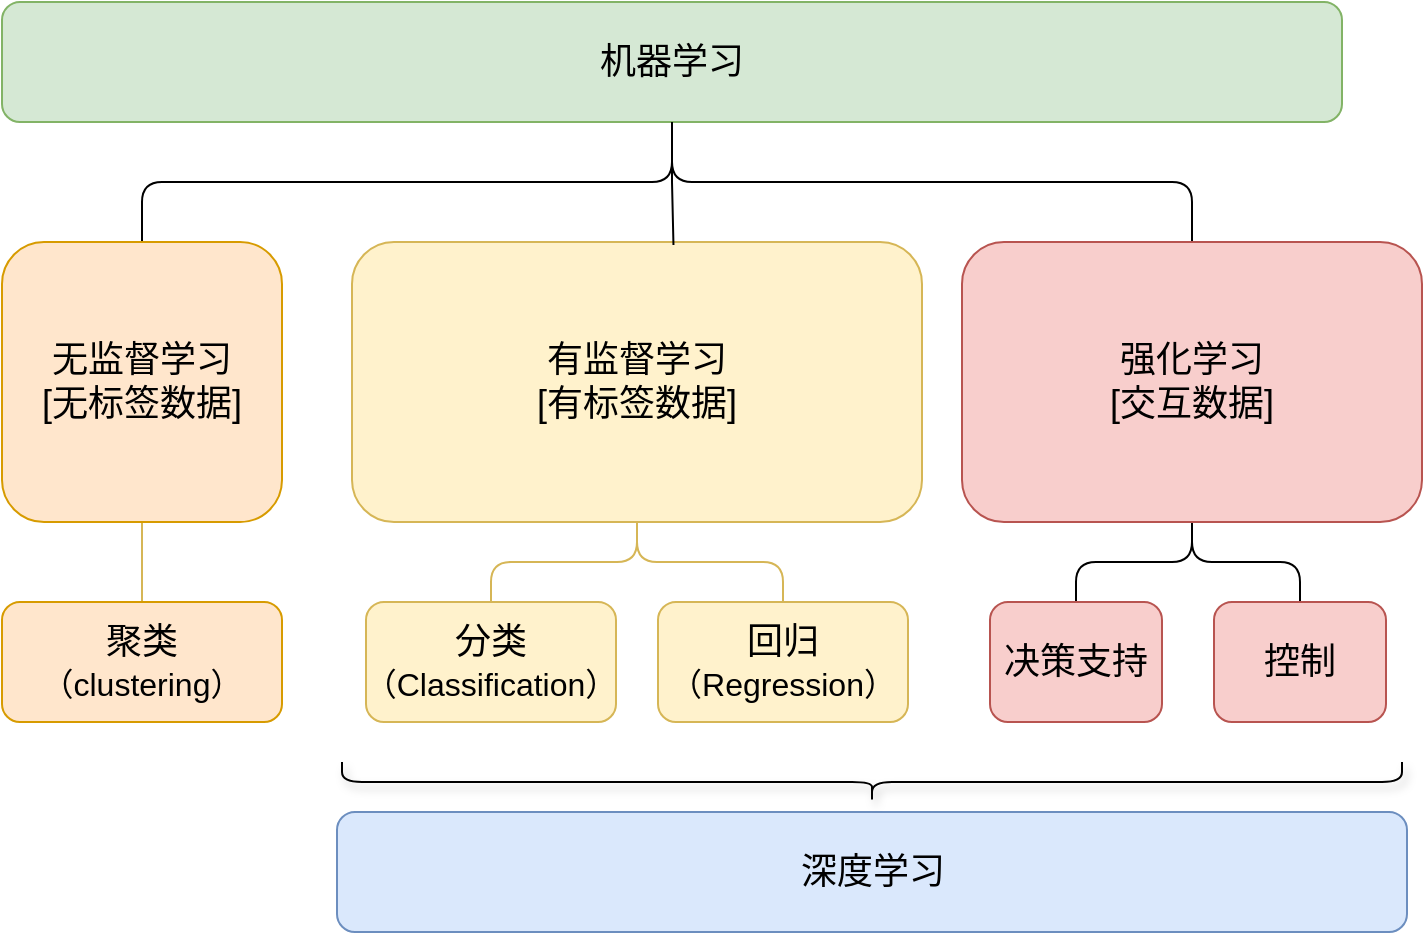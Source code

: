 <mxfile version="24.8.2">
  <diagram name="第 1 页" id="jI9bvb9hcWQYPshRb0IM">
    <mxGraphModel dx="1026" dy="650" grid="1" gridSize="10" guides="1" tooltips="1" connect="1" arrows="1" fold="1" page="1" pageScale="1" pageWidth="827" pageHeight="1169" math="0" shadow="0">
      <root>
        <mxCell id="0" />
        <mxCell id="1" parent="0" />
        <mxCell id="B8caX0geuW2_08WohSGr-10" style="edgeStyle=orthogonalEdgeStyle;rounded=1;orthogonalLoop=1;jettySize=auto;html=1;entryX=0.5;entryY=0;entryDx=0;entryDy=0;curved=0;endArrow=none;endFill=0;" parent="1" source="PAD3_m2Hn1ULvVXBl3rb-3" target="B8caX0geuW2_08WohSGr-7" edge="1">
          <mxGeometry relative="1" as="geometry" />
        </mxCell>
        <mxCell id="B8caX0geuW2_08WohSGr-12" style="edgeStyle=orthogonalEdgeStyle;rounded=1;orthogonalLoop=1;jettySize=auto;html=1;entryX=0.5;entryY=0;entryDx=0;entryDy=0;startArrow=none;startFill=0;strokeColor=default;curved=0;endArrow=none;endFill=0;" parent="1" source="PAD3_m2Hn1ULvVXBl3rb-3" target="B8caX0geuW2_08WohSGr-2" edge="1">
          <mxGeometry relative="1" as="geometry" />
        </mxCell>
        <mxCell id="PAD3_m2Hn1ULvVXBl3rb-3" value="&lt;font style=&quot;font-size: 18px;&quot;&gt;机器学习&lt;/font&gt;" style="rounded=1;whiteSpace=wrap;html=1;fillColor=#d5e8d4;strokeColor=#82b366;" parent="1" vertex="1">
          <mxGeometry x="70" y="150" width="670" height="60" as="geometry" />
        </mxCell>
        <mxCell id="B8caX0geuW2_08WohSGr-22" style="edgeStyle=orthogonalEdgeStyle;rounded=1;orthogonalLoop=1;jettySize=auto;html=1;entryX=0.5;entryY=0;entryDx=0;entryDy=0;curved=0;endArrow=none;endFill=0;fillColor=#fff2cc;strokeColor=#d6b656;" parent="1" source="B8caX0geuW2_08WohSGr-2" target="B8caX0geuW2_08WohSGr-13" edge="1">
          <mxGeometry relative="1" as="geometry" />
        </mxCell>
        <mxCell id="B8caX0geuW2_08WohSGr-2" value="&lt;font style=&quot;font-size: 18px;&quot;&gt;无监督学习&lt;/font&gt;&lt;div&gt;&lt;span style=&quot;font-size: 18px;&quot;&gt;[无标签数据]&lt;/span&gt;&lt;/div&gt;" style="rounded=1;whiteSpace=wrap;html=1;fillColor=#ffe6cc;strokeColor=#d79b00;" parent="1" vertex="1">
          <mxGeometry x="70" y="270" width="140" height="140" as="geometry" />
        </mxCell>
        <mxCell id="B8caX0geuW2_08WohSGr-24" style="edgeStyle=orthogonalEdgeStyle;rounded=1;orthogonalLoop=1;jettySize=auto;html=1;entryX=0.5;entryY=0;entryDx=0;entryDy=0;curved=0;endArrow=none;endFill=0;fillColor=#fff2cc;strokeColor=#d6b656;" parent="1" source="B8caX0geuW2_08WohSGr-5" target="B8caX0geuW2_08WohSGr-14" edge="1">
          <mxGeometry relative="1" as="geometry" />
        </mxCell>
        <mxCell id="B8caX0geuW2_08WohSGr-25" style="edgeStyle=orthogonalEdgeStyle;rounded=1;orthogonalLoop=1;jettySize=auto;html=1;entryX=0.5;entryY=0;entryDx=0;entryDy=0;curved=0;endArrow=none;endFill=0;fillColor=#fff2cc;strokeColor=#d6b656;" parent="1" source="B8caX0geuW2_08WohSGr-5" target="B8caX0geuW2_08WohSGr-15" edge="1">
          <mxGeometry relative="1" as="geometry" />
        </mxCell>
        <mxCell id="B8caX0geuW2_08WohSGr-5" value="&lt;font style=&quot;font-size: 18px;&quot;&gt;有监督学习&lt;/font&gt;&lt;div&gt;&lt;span style=&quot;font-size: 18px;&quot;&gt;[有标签数据]&lt;/span&gt;&lt;/div&gt;" style="rounded=1;whiteSpace=wrap;html=1;fillColor=#fff2cc;strokeColor=#d6b656;" parent="1" vertex="1">
          <mxGeometry x="245" y="270" width="285" height="140" as="geometry" />
        </mxCell>
        <mxCell id="B8caX0geuW2_08WohSGr-26" style="edgeStyle=orthogonalEdgeStyle;rounded=1;orthogonalLoop=1;jettySize=auto;html=1;entryX=0.5;entryY=0;entryDx=0;entryDy=0;curved=0;endArrow=none;endFill=0;" parent="1" source="B8caX0geuW2_08WohSGr-7" target="B8caX0geuW2_08WohSGr-16" edge="1">
          <mxGeometry relative="1" as="geometry" />
        </mxCell>
        <mxCell id="B8caX0geuW2_08WohSGr-27" style="edgeStyle=orthogonalEdgeStyle;rounded=1;orthogonalLoop=1;jettySize=auto;html=1;entryX=0.5;entryY=0;entryDx=0;entryDy=0;curved=0;endArrow=none;endFill=0;" parent="1" source="B8caX0geuW2_08WohSGr-7" target="B8caX0geuW2_08WohSGr-18" edge="1">
          <mxGeometry relative="1" as="geometry" />
        </mxCell>
        <mxCell id="B8caX0geuW2_08WohSGr-7" value="&lt;font style=&quot;font-size: 18px;&quot;&gt;强化学习&lt;/font&gt;&lt;div&gt;&lt;span style=&quot;font-size: 18px;&quot;&gt;[交互数据]&lt;/span&gt;&lt;/div&gt;" style="rounded=1;whiteSpace=wrap;html=1;fillColor=#f8cecc;strokeColor=#b85450;" parent="1" vertex="1">
          <mxGeometry x="550" y="270" width="230" height="140" as="geometry" />
        </mxCell>
        <mxCell id="B8caX0geuW2_08WohSGr-13" value="&lt;font style=&quot;font-size: 18px;&quot;&gt;聚类&lt;/font&gt;&lt;div&gt;&lt;font size=&quot;3&quot;&gt;（clustering）&lt;/font&gt;&lt;/div&gt;" style="rounded=1;whiteSpace=wrap;html=1;fillColor=#ffe6cc;strokeColor=#d79b00;" parent="1" vertex="1">
          <mxGeometry x="70" y="450" width="140" height="60" as="geometry" />
        </mxCell>
        <mxCell id="B8caX0geuW2_08WohSGr-14" value="&lt;font style=&quot;font-size: 18px;&quot;&gt;分类&lt;/font&gt;&lt;div&gt;&lt;font size=&quot;3&quot;&gt;（Classification）&lt;/font&gt;&lt;/div&gt;" style="rounded=1;whiteSpace=wrap;html=1;fillColor=#fff2cc;strokeColor=#d6b656;" parent="1" vertex="1">
          <mxGeometry x="252" y="450" width="125" height="60" as="geometry" />
        </mxCell>
        <mxCell id="B8caX0geuW2_08WohSGr-15" value="&lt;span style=&quot;font-size: 18px;&quot;&gt;回归&lt;/span&gt;&lt;br&gt;&lt;div&gt;&lt;font size=&quot;3&quot;&gt;（Regression）&lt;/font&gt;&lt;/div&gt;" style="rounded=1;whiteSpace=wrap;html=1;fillColor=#fff2cc;strokeColor=#d6b656;" parent="1" vertex="1">
          <mxGeometry x="398" y="450" width="125" height="60" as="geometry" />
        </mxCell>
        <mxCell id="B8caX0geuW2_08WohSGr-16" value="&lt;span style=&quot;font-size: 18px;&quot;&gt;决策支持&lt;/span&gt;" style="rounded=1;whiteSpace=wrap;html=1;fillColor=#f8cecc;strokeColor=#b85450;" parent="1" vertex="1">
          <mxGeometry x="564" y="450" width="86" height="60" as="geometry" />
        </mxCell>
        <mxCell id="B8caX0geuW2_08WohSGr-18" value="&lt;span style=&quot;font-size: 18px;&quot;&gt;控制&lt;/span&gt;" style="rounded=1;whiteSpace=wrap;html=1;fillColor=#f8cecc;strokeColor=#b85450;" parent="1" vertex="1">
          <mxGeometry x="676" y="450" width="86" height="60" as="geometry" />
        </mxCell>
        <mxCell id="B8caX0geuW2_08WohSGr-19" value="&lt;font style=&quot;font-size: 18px;&quot;&gt;深度学习&lt;/font&gt;" style="rounded=1;whiteSpace=wrap;html=1;fillColor=#dae8fc;strokeColor=#6c8ebf;" parent="1" vertex="1">
          <mxGeometry x="237.5" y="555" width="535" height="60" as="geometry" />
        </mxCell>
        <mxCell id="B8caX0geuW2_08WohSGr-20" value="" style="shape=curlyBracket;whiteSpace=wrap;html=1;rounded=1;flipH=1;labelPosition=right;verticalLabelPosition=middle;align=left;verticalAlign=middle;rotation=90;shadow=1;" parent="1" vertex="1">
          <mxGeometry x="495" y="275" width="20" height="530" as="geometry" />
        </mxCell>
        <mxCell id="B8caX0geuW2_08WohSGr-28" style="edgeStyle=orthogonalEdgeStyle;rounded=0;orthogonalLoop=1;jettySize=auto;html=1;entryX=0.564;entryY=0.011;entryDx=0;entryDy=0;entryPerimeter=0;endArrow=none;endFill=0;" parent="1" source="PAD3_m2Hn1ULvVXBl3rb-3" target="B8caX0geuW2_08WohSGr-5" edge="1">
          <mxGeometry relative="1" as="geometry" />
        </mxCell>
      </root>
    </mxGraphModel>
  </diagram>
</mxfile>
